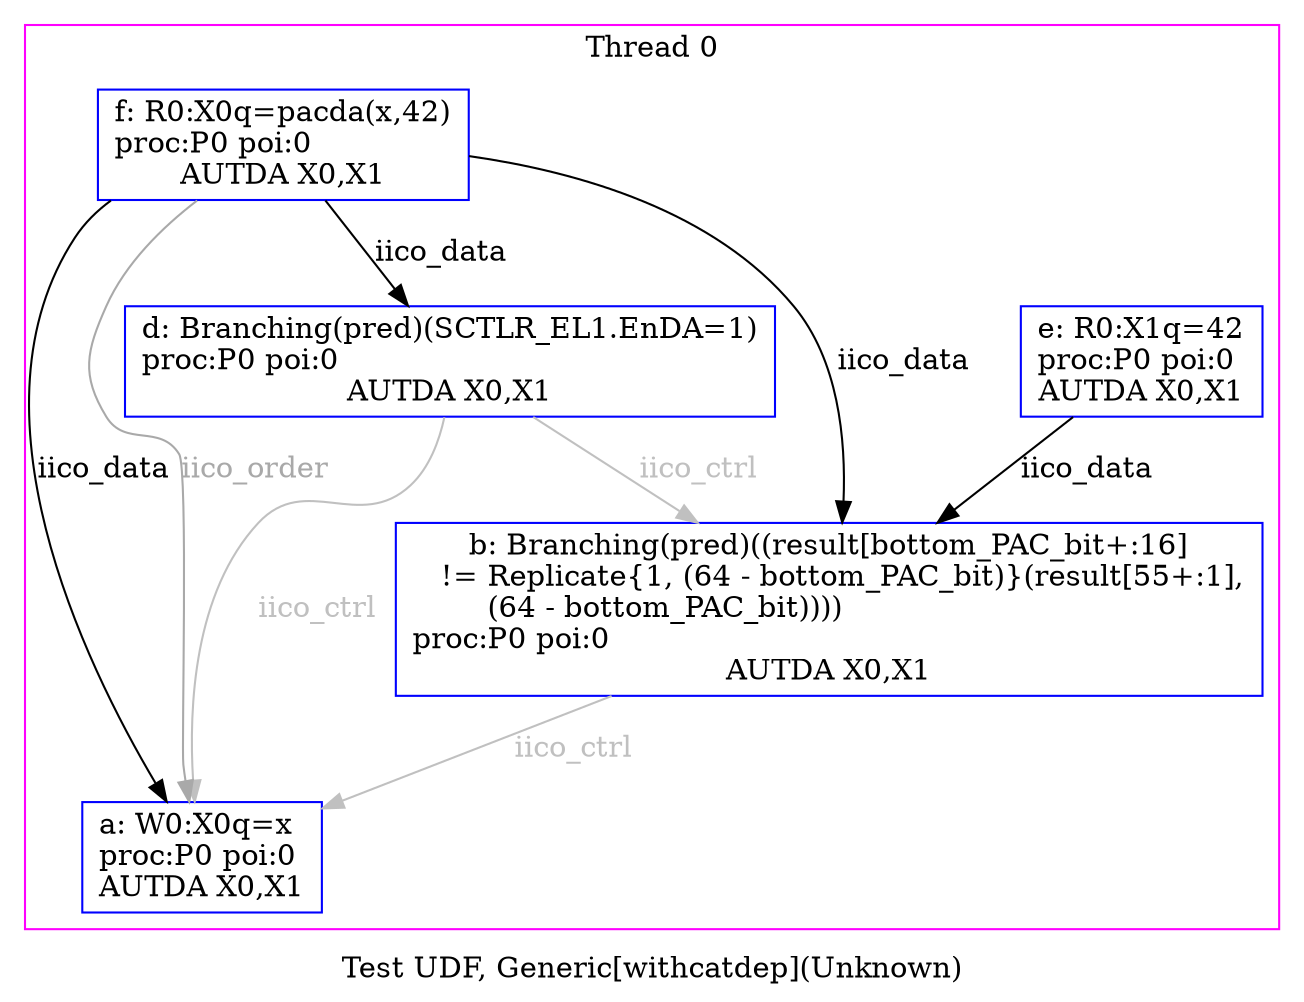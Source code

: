 digraph G {


/* legend */
label="Test UDF, Generic[withcatdep](Unknown)";


/* the unlocked events */
subgraph cluster_proc0 { rank=sink; label = "Thread 0"; color=magenta; shape=box;
eiid0 [label="a: W0:X0q=x\lproc:P0 poi:0\lAUTDA X0,X1", shape="box", color="blue"];
eiid1 [label="b: Branching(pred)((result[bottom_PAC_bit+:16]
   != Replicate{1, (64 - bottom_PAC_bit)}(result[55+:1],
        (64 - bottom_PAC_bit))))\lproc:P0 poi:0\lAUTDA X0,X1", shape="box", color="blue"];
eiid3 [label="d: Branching(pred)(SCTLR_EL1.EnDA=1)\lproc:P0 poi:0\lAUTDA X0,X1", shape="box", color="blue"];
eiid4 [label="e: R0:X1q=42\lproc:P0 poi:0\lAUTDA X0,X1", shape="box", color="blue"];
eiid5 [label="f: R0:X0q=pacda(x,42)\lproc:P0 poi:0\lAUTDA X0,X1", shape="box", color="blue"];
}

/* the intra_causality_data edges */

eiid4 -> eiid1 [label="iico_data", color="black", fontcolor="black"];
eiid5 -> eiid0 [label="iico_data", color="black", fontcolor="black"];
eiid5 -> eiid1 [label="iico_data", color="black", fontcolor="black"];
eiid5 -> eiid3 [label="iico_data", color="black", fontcolor="black"];

/* the intra_causality_control edges */
eiid1 -> eiid0 [label="iico_ctrl", color="grey", fontcolor="grey"];
eiid3 -> eiid0 [label="iico_ctrl", color="grey", fontcolor="grey"];
eiid3 -> eiid1 [label="iico_ctrl", color="grey", fontcolor="grey"];
eiid5 -> eiid0 [label="iico_order", color="darkgrey", fontcolor="darkgrey"];
}
